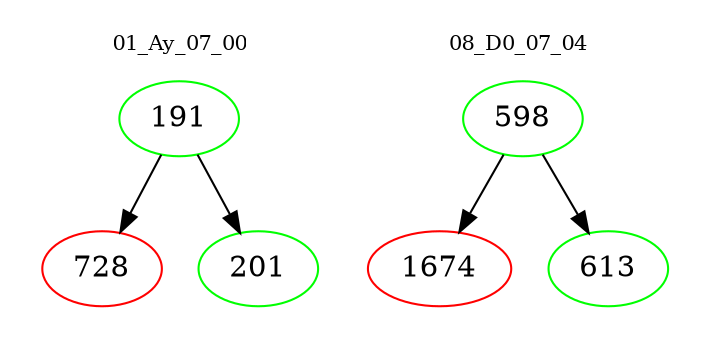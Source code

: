 digraph{
subgraph cluster_0 {
color = white
label = "01_Ay_07_00";
fontsize=10;
T0_191 [label="191", color="green"]
T0_191 -> T0_728 [color="black"]
T0_728 [label="728", color="red"]
T0_191 -> T0_201 [color="black"]
T0_201 [label="201", color="green"]
}
subgraph cluster_1 {
color = white
label = "08_D0_07_04";
fontsize=10;
T1_598 [label="598", color="green"]
T1_598 -> T1_1674 [color="black"]
T1_1674 [label="1674", color="red"]
T1_598 -> T1_613 [color="black"]
T1_613 [label="613", color="green"]
}
}
